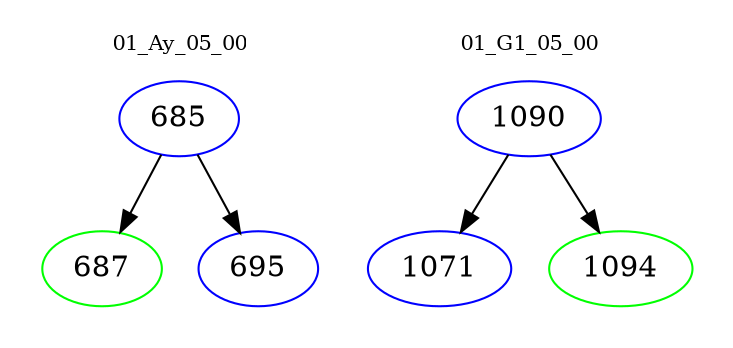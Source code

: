 digraph{
subgraph cluster_0 {
color = white
label = "01_Ay_05_00";
fontsize=10;
T0_685 [label="685", color="blue"]
T0_685 -> T0_687 [color="black"]
T0_687 [label="687", color="green"]
T0_685 -> T0_695 [color="black"]
T0_695 [label="695", color="blue"]
}
subgraph cluster_1 {
color = white
label = "01_G1_05_00";
fontsize=10;
T1_1090 [label="1090", color="blue"]
T1_1090 -> T1_1071 [color="black"]
T1_1071 [label="1071", color="blue"]
T1_1090 -> T1_1094 [color="black"]
T1_1094 [label="1094", color="green"]
}
}
